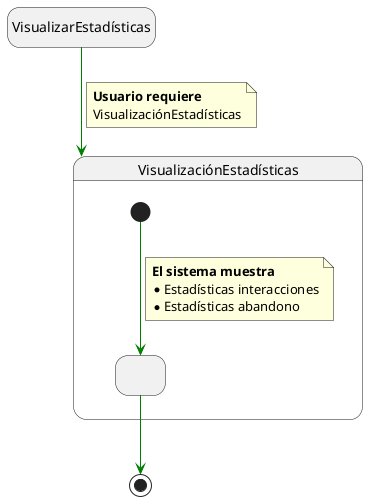 @startuml 

hide empty description

State VisualizarEstadísticas


State VisualizaciónEstadísticas{ 

  State state1 as " "

  [*] -[#green]-> state1

  note on link 
    <b>El sistema muestra
    * Estadísticas interacciones
    * Estadísticas abandono
  end note
 

} 

VisualizarEstadísticas-[#green]-> VisualizaciónEstadísticas

note on link
 <b>Usuario requiere
 VisualizaciónEstadísticas
end note

state1 -[#green]-> [*] 


@enduml
